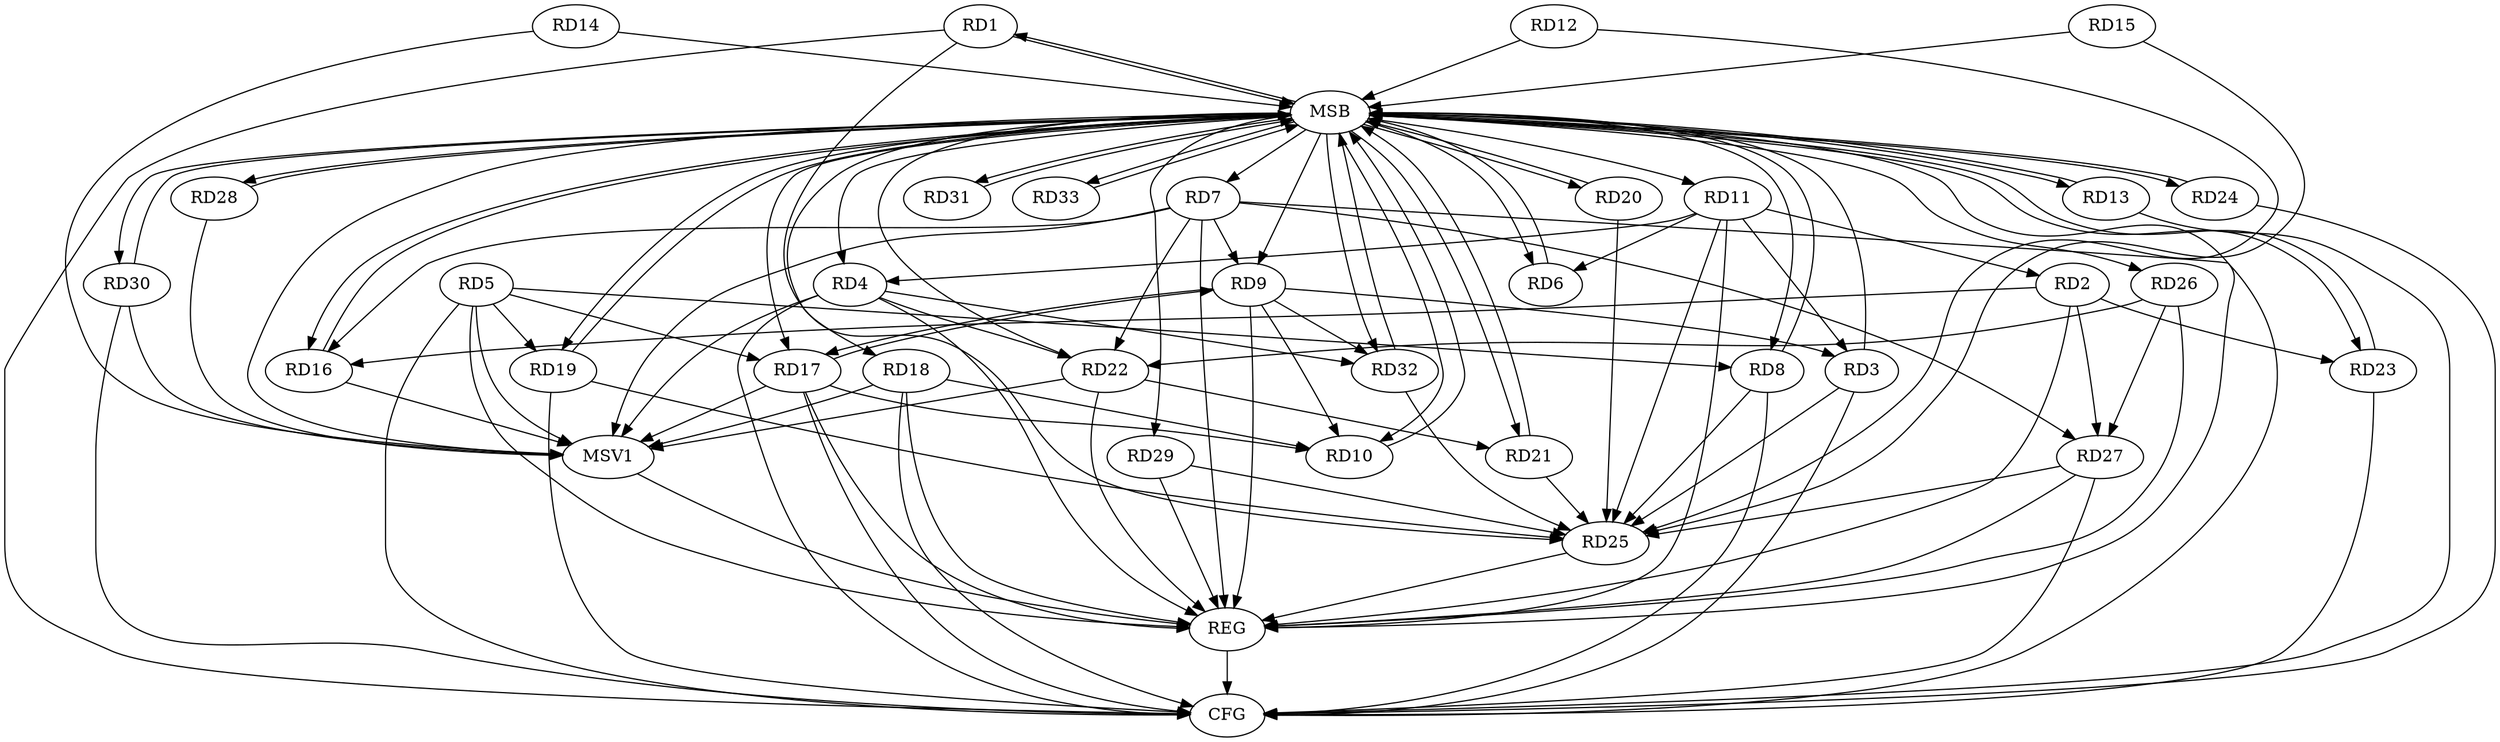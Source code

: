 strict digraph G {
  RD1 [ label="RD1" ];
  RD2 [ label="RD2" ];
  RD3 [ label="RD3" ];
  RD4 [ label="RD4" ];
  RD5 [ label="RD5" ];
  RD6 [ label="RD6" ];
  RD7 [ label="RD7" ];
  RD8 [ label="RD8" ];
  RD9 [ label="RD9" ];
  RD10 [ label="RD10" ];
  RD11 [ label="RD11" ];
  RD12 [ label="RD12" ];
  RD13 [ label="RD13" ];
  RD14 [ label="RD14" ];
  RD15 [ label="RD15" ];
  RD16 [ label="RD16" ];
  RD17 [ label="RD17" ];
  RD18 [ label="RD18" ];
  RD19 [ label="RD19" ];
  RD20 [ label="RD20" ];
  RD21 [ label="RD21" ];
  RD22 [ label="RD22" ];
  RD23 [ label="RD23" ];
  RD24 [ label="RD24" ];
  RD25 [ label="RD25" ];
  RD26 [ label="RD26" ];
  RD27 [ label="RD27" ];
  RD28 [ label="RD28" ];
  RD29 [ label="RD29" ];
  RD30 [ label="RD30" ];
  RD31 [ label="RD31" ];
  RD32 [ label="RD32" ];
  RD33 [ label="RD33" ];
  REG [ label="REG" ];
  MSB [ label="MSB" ];
  CFG [ label="CFG" ];
  MSV1 [ label="MSV1" ];
  RD11 -> RD2;
  RD2 -> RD16;
  RD2 -> RD23;
  RD2 -> RD27;
  RD9 -> RD3;
  RD11 -> RD3;
  RD11 -> RD4;
  RD4 -> RD22;
  RD4 -> RD32;
  RD5 -> RD8;
  RD5 -> RD17;
  RD5 -> RD19;
  RD11 -> RD6;
  RD7 -> RD9;
  RD7 -> RD16;
  RD7 -> RD22;
  RD7 -> RD27;
  RD9 -> RD10;
  RD9 -> RD17;
  RD17 -> RD9;
  RD9 -> RD32;
  RD17 -> RD10;
  RD18 -> RD10;
  RD22 -> RD21;
  RD26 -> RD22;
  RD26 -> RD27;
  RD2 -> REG;
  RD4 -> REG;
  RD5 -> REG;
  RD7 -> REG;
  RD9 -> REG;
  RD11 -> REG;
  RD17 -> REG;
  RD18 -> REG;
  RD22 -> REG;
  RD25 -> REG;
  RD26 -> REG;
  RD27 -> REG;
  RD29 -> REG;
  RD1 -> MSB;
  MSB -> RD7;
  MSB -> RD18;
  MSB -> RD23;
  MSB -> RD33;
  MSB -> REG;
  RD3 -> MSB;
  MSB -> RD24;
  RD6 -> MSB;
  MSB -> RD4;
  MSB -> RD20;
  RD8 -> MSB;
  MSB -> RD1;
  MSB -> RD6;
  MSB -> RD19;
  MSB -> RD28;
  RD10 -> MSB;
  RD12 -> MSB;
  MSB -> RD10;
  MSB -> RD31;
  MSB -> RD32;
  RD13 -> MSB;
  RD14 -> MSB;
  MSB -> RD9;
  RD15 -> MSB;
  MSB -> RD8;
  MSB -> RD11;
  RD16 -> MSB;
  MSB -> RD17;
  MSB -> RD29;
  MSB -> RD30;
  RD19 -> MSB;
  MSB -> RD13;
  MSB -> RD16;
  RD20 -> MSB;
  RD21 -> MSB;
  RD23 -> MSB;
  MSB -> RD22;
  RD24 -> MSB;
  MSB -> RD26;
  RD28 -> MSB;
  RD30 -> MSB;
  RD31 -> MSB;
  RD32 -> MSB;
  RD33 -> MSB;
  MSB -> RD21;
  RD4 -> CFG;
  RD30 -> CFG;
  RD17 -> CFG;
  RD23 -> CFG;
  RD5 -> CFG;
  RD24 -> CFG;
  RD3 -> CFG;
  RD13 -> CFG;
  RD27 -> CFG;
  RD19 -> CFG;
  RD8 -> CFG;
  RD1 -> CFG;
  RD18 -> CFG;
  RD7 -> CFG;
  REG -> CFG;
  RD12 -> RD25;
  RD29 -> RD25;
  RD15 -> RD25;
  RD11 -> RD25;
  RD19 -> RD25;
  RD20 -> RD25;
  RD3 -> RD25;
  RD32 -> RD25;
  RD21 -> RD25;
  RD1 -> RD25;
  RD8 -> RD25;
  RD27 -> RD25;
  RD4 -> MSV1;
  RD5 -> MSV1;
  RD7 -> MSV1;
  RD22 -> MSV1;
  MSB -> MSV1;
  RD18 -> MSV1;
  RD14 -> MSV1;
  RD17 -> MSV1;
  RD28 -> MSV1;
  RD30 -> MSV1;
  RD16 -> MSV1;
  MSV1 -> REG;
}
